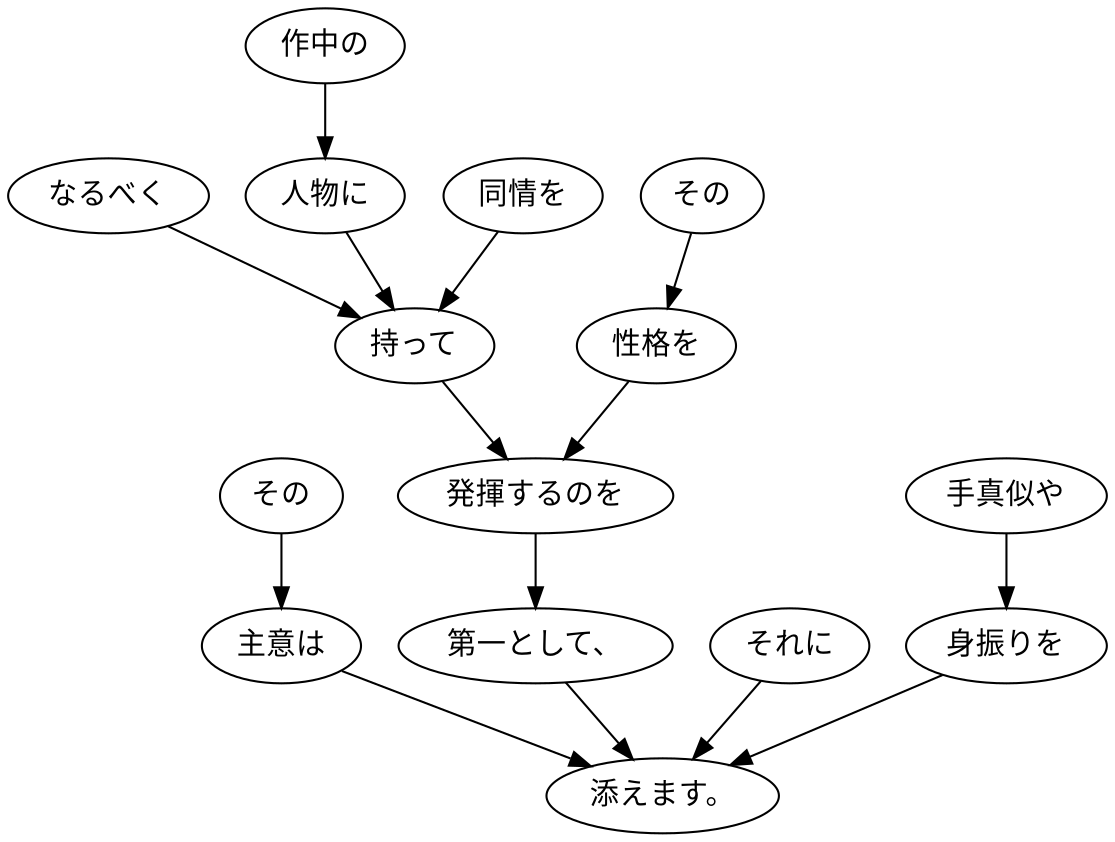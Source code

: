 digraph graph809 {
	node0 [label="その"];
	node1 [label="主意は"];
	node2 [label="なるべく"];
	node3 [label="作中の"];
	node4 [label="人物に"];
	node5 [label="同情を"];
	node6 [label="持って"];
	node7 [label="その"];
	node8 [label="性格を"];
	node9 [label="発揮するのを"];
	node10 [label="第一として、"];
	node11 [label="それに"];
	node12 [label="手真似や"];
	node13 [label="身振りを"];
	node14 [label="添えます。"];
	node0 -> node1;
	node1 -> node14;
	node2 -> node6;
	node3 -> node4;
	node4 -> node6;
	node5 -> node6;
	node6 -> node9;
	node7 -> node8;
	node8 -> node9;
	node9 -> node10;
	node10 -> node14;
	node11 -> node14;
	node12 -> node13;
	node13 -> node14;
}
